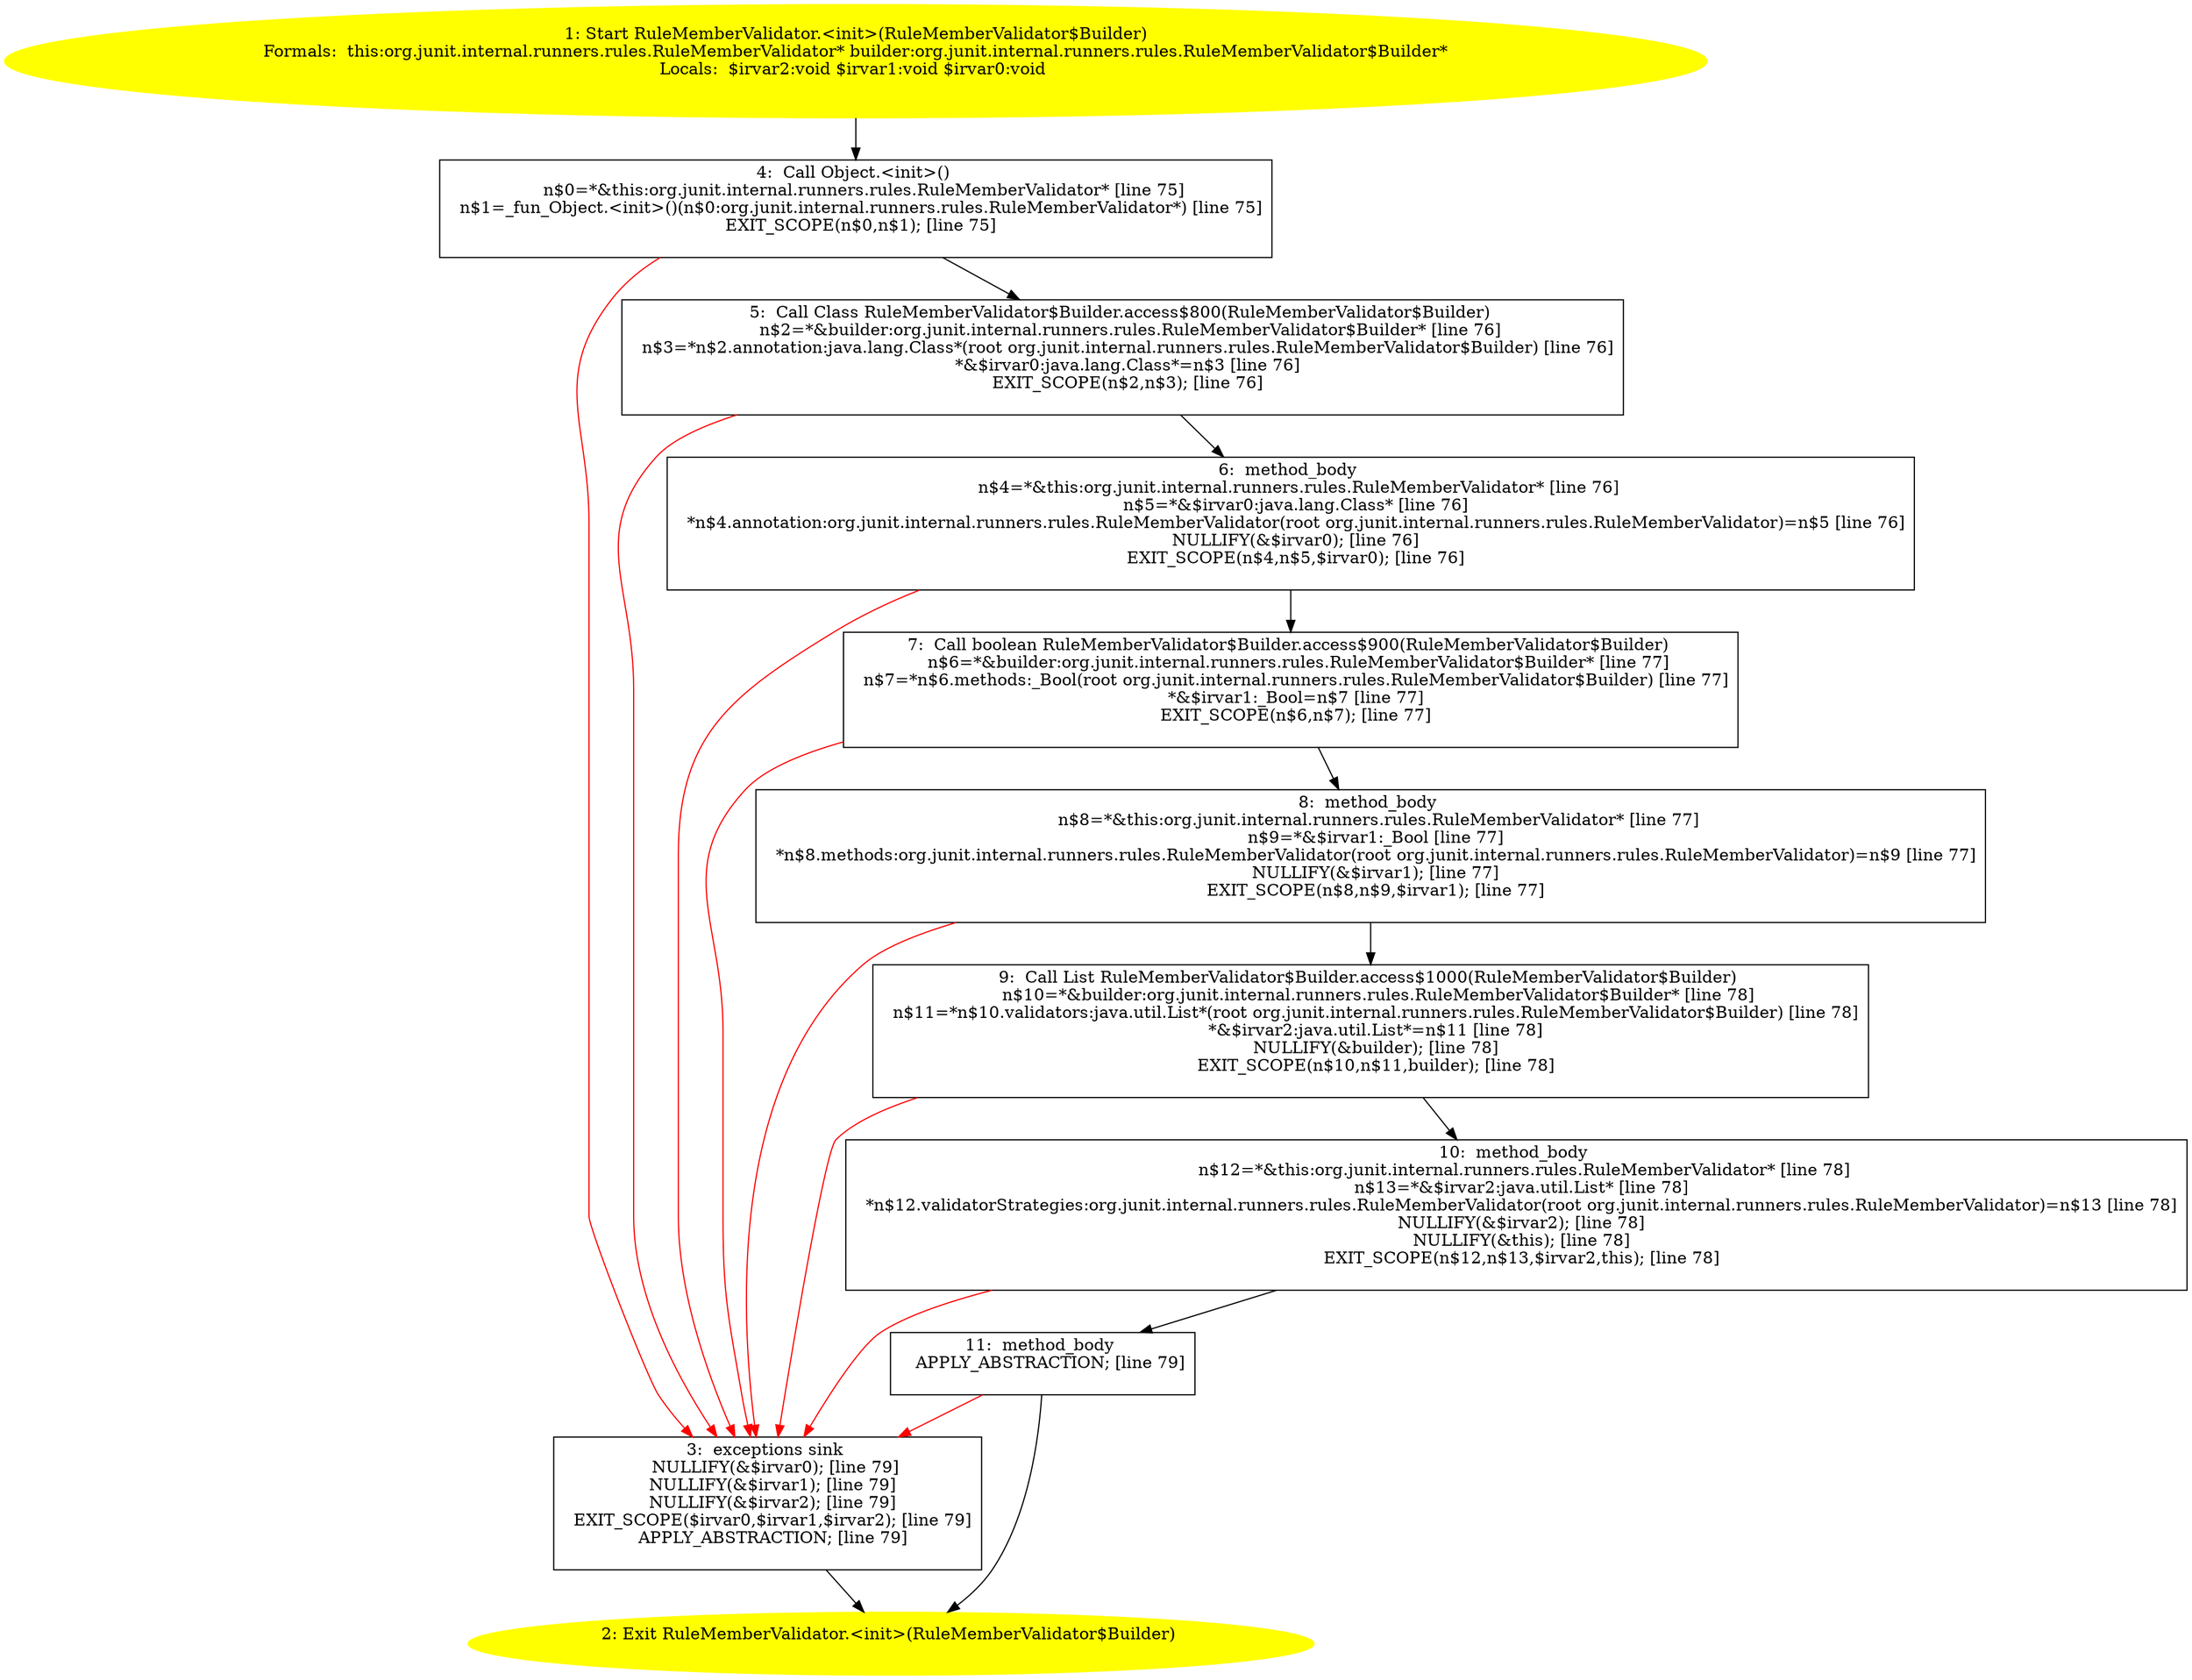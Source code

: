 /* @generated */
digraph cfg {
"org.junit.internal.runners.rules.RuleMemberValidator.<init>(org.junit.internal.runners.rules.RuleMem.d288c271710b4852e4ae92088e893c43_1" [label="1: Start RuleMemberValidator.<init>(RuleMemberValidator$Builder)\nFormals:  this:org.junit.internal.runners.rules.RuleMemberValidator* builder:org.junit.internal.runners.rules.RuleMemberValidator$Builder*\nLocals:  $irvar2:void $irvar1:void $irvar0:void \n  " color=yellow style=filled]
	

	 "org.junit.internal.runners.rules.RuleMemberValidator.<init>(org.junit.internal.runners.rules.RuleMem.d288c271710b4852e4ae92088e893c43_1" -> "org.junit.internal.runners.rules.RuleMemberValidator.<init>(org.junit.internal.runners.rules.RuleMem.d288c271710b4852e4ae92088e893c43_4" ;
"org.junit.internal.runners.rules.RuleMemberValidator.<init>(org.junit.internal.runners.rules.RuleMem.d288c271710b4852e4ae92088e893c43_2" [label="2: Exit RuleMemberValidator.<init>(RuleMemberValidator$Builder) \n  " color=yellow style=filled]
	

"org.junit.internal.runners.rules.RuleMemberValidator.<init>(org.junit.internal.runners.rules.RuleMem.d288c271710b4852e4ae92088e893c43_3" [label="3:  exceptions sink \n   NULLIFY(&$irvar0); [line 79]\n  NULLIFY(&$irvar1); [line 79]\n  NULLIFY(&$irvar2); [line 79]\n  EXIT_SCOPE($irvar0,$irvar1,$irvar2); [line 79]\n  APPLY_ABSTRACTION; [line 79]\n " shape="box"]
	

	 "org.junit.internal.runners.rules.RuleMemberValidator.<init>(org.junit.internal.runners.rules.RuleMem.d288c271710b4852e4ae92088e893c43_3" -> "org.junit.internal.runners.rules.RuleMemberValidator.<init>(org.junit.internal.runners.rules.RuleMem.d288c271710b4852e4ae92088e893c43_2" ;
"org.junit.internal.runners.rules.RuleMemberValidator.<init>(org.junit.internal.runners.rules.RuleMem.d288c271710b4852e4ae92088e893c43_4" [label="4:  Call Object.<init>() \n   n$0=*&this:org.junit.internal.runners.rules.RuleMemberValidator* [line 75]\n  n$1=_fun_Object.<init>()(n$0:org.junit.internal.runners.rules.RuleMemberValidator*) [line 75]\n  EXIT_SCOPE(n$0,n$1); [line 75]\n " shape="box"]
	

	 "org.junit.internal.runners.rules.RuleMemberValidator.<init>(org.junit.internal.runners.rules.RuleMem.d288c271710b4852e4ae92088e893c43_4" -> "org.junit.internal.runners.rules.RuleMemberValidator.<init>(org.junit.internal.runners.rules.RuleMem.d288c271710b4852e4ae92088e893c43_5" ;
	 "org.junit.internal.runners.rules.RuleMemberValidator.<init>(org.junit.internal.runners.rules.RuleMem.d288c271710b4852e4ae92088e893c43_4" -> "org.junit.internal.runners.rules.RuleMemberValidator.<init>(org.junit.internal.runners.rules.RuleMem.d288c271710b4852e4ae92088e893c43_3" [color="red" ];
"org.junit.internal.runners.rules.RuleMemberValidator.<init>(org.junit.internal.runners.rules.RuleMem.d288c271710b4852e4ae92088e893c43_5" [label="5:  Call Class RuleMemberValidator$Builder.access$800(RuleMemberValidator$Builder) \n   n$2=*&builder:org.junit.internal.runners.rules.RuleMemberValidator$Builder* [line 76]\n  n$3=*n$2.annotation:java.lang.Class*(root org.junit.internal.runners.rules.RuleMemberValidator$Builder) [line 76]\n  *&$irvar0:java.lang.Class*=n$3 [line 76]\n  EXIT_SCOPE(n$2,n$3); [line 76]\n " shape="box"]
	

	 "org.junit.internal.runners.rules.RuleMemberValidator.<init>(org.junit.internal.runners.rules.RuleMem.d288c271710b4852e4ae92088e893c43_5" -> "org.junit.internal.runners.rules.RuleMemberValidator.<init>(org.junit.internal.runners.rules.RuleMem.d288c271710b4852e4ae92088e893c43_6" ;
	 "org.junit.internal.runners.rules.RuleMemberValidator.<init>(org.junit.internal.runners.rules.RuleMem.d288c271710b4852e4ae92088e893c43_5" -> "org.junit.internal.runners.rules.RuleMemberValidator.<init>(org.junit.internal.runners.rules.RuleMem.d288c271710b4852e4ae92088e893c43_3" [color="red" ];
"org.junit.internal.runners.rules.RuleMemberValidator.<init>(org.junit.internal.runners.rules.RuleMem.d288c271710b4852e4ae92088e893c43_6" [label="6:  method_body \n   n$4=*&this:org.junit.internal.runners.rules.RuleMemberValidator* [line 76]\n  n$5=*&$irvar0:java.lang.Class* [line 76]\n  *n$4.annotation:org.junit.internal.runners.rules.RuleMemberValidator(root org.junit.internal.runners.rules.RuleMemberValidator)=n$5 [line 76]\n  NULLIFY(&$irvar0); [line 76]\n  EXIT_SCOPE(n$4,n$5,$irvar0); [line 76]\n " shape="box"]
	

	 "org.junit.internal.runners.rules.RuleMemberValidator.<init>(org.junit.internal.runners.rules.RuleMem.d288c271710b4852e4ae92088e893c43_6" -> "org.junit.internal.runners.rules.RuleMemberValidator.<init>(org.junit.internal.runners.rules.RuleMem.d288c271710b4852e4ae92088e893c43_7" ;
	 "org.junit.internal.runners.rules.RuleMemberValidator.<init>(org.junit.internal.runners.rules.RuleMem.d288c271710b4852e4ae92088e893c43_6" -> "org.junit.internal.runners.rules.RuleMemberValidator.<init>(org.junit.internal.runners.rules.RuleMem.d288c271710b4852e4ae92088e893c43_3" [color="red" ];
"org.junit.internal.runners.rules.RuleMemberValidator.<init>(org.junit.internal.runners.rules.RuleMem.d288c271710b4852e4ae92088e893c43_7" [label="7:  Call boolean RuleMemberValidator$Builder.access$900(RuleMemberValidator$Builder) \n   n$6=*&builder:org.junit.internal.runners.rules.RuleMemberValidator$Builder* [line 77]\n  n$7=*n$6.methods:_Bool(root org.junit.internal.runners.rules.RuleMemberValidator$Builder) [line 77]\n  *&$irvar1:_Bool=n$7 [line 77]\n  EXIT_SCOPE(n$6,n$7); [line 77]\n " shape="box"]
	

	 "org.junit.internal.runners.rules.RuleMemberValidator.<init>(org.junit.internal.runners.rules.RuleMem.d288c271710b4852e4ae92088e893c43_7" -> "org.junit.internal.runners.rules.RuleMemberValidator.<init>(org.junit.internal.runners.rules.RuleMem.d288c271710b4852e4ae92088e893c43_8" ;
	 "org.junit.internal.runners.rules.RuleMemberValidator.<init>(org.junit.internal.runners.rules.RuleMem.d288c271710b4852e4ae92088e893c43_7" -> "org.junit.internal.runners.rules.RuleMemberValidator.<init>(org.junit.internal.runners.rules.RuleMem.d288c271710b4852e4ae92088e893c43_3" [color="red" ];
"org.junit.internal.runners.rules.RuleMemberValidator.<init>(org.junit.internal.runners.rules.RuleMem.d288c271710b4852e4ae92088e893c43_8" [label="8:  method_body \n   n$8=*&this:org.junit.internal.runners.rules.RuleMemberValidator* [line 77]\n  n$9=*&$irvar1:_Bool [line 77]\n  *n$8.methods:org.junit.internal.runners.rules.RuleMemberValidator(root org.junit.internal.runners.rules.RuleMemberValidator)=n$9 [line 77]\n  NULLIFY(&$irvar1); [line 77]\n  EXIT_SCOPE(n$8,n$9,$irvar1); [line 77]\n " shape="box"]
	

	 "org.junit.internal.runners.rules.RuleMemberValidator.<init>(org.junit.internal.runners.rules.RuleMem.d288c271710b4852e4ae92088e893c43_8" -> "org.junit.internal.runners.rules.RuleMemberValidator.<init>(org.junit.internal.runners.rules.RuleMem.d288c271710b4852e4ae92088e893c43_9" ;
	 "org.junit.internal.runners.rules.RuleMemberValidator.<init>(org.junit.internal.runners.rules.RuleMem.d288c271710b4852e4ae92088e893c43_8" -> "org.junit.internal.runners.rules.RuleMemberValidator.<init>(org.junit.internal.runners.rules.RuleMem.d288c271710b4852e4ae92088e893c43_3" [color="red" ];
"org.junit.internal.runners.rules.RuleMemberValidator.<init>(org.junit.internal.runners.rules.RuleMem.d288c271710b4852e4ae92088e893c43_9" [label="9:  Call List RuleMemberValidator$Builder.access$1000(RuleMemberValidator$Builder) \n   n$10=*&builder:org.junit.internal.runners.rules.RuleMemberValidator$Builder* [line 78]\n  n$11=*n$10.validators:java.util.List*(root org.junit.internal.runners.rules.RuleMemberValidator$Builder) [line 78]\n  *&$irvar2:java.util.List*=n$11 [line 78]\n  NULLIFY(&builder); [line 78]\n  EXIT_SCOPE(n$10,n$11,builder); [line 78]\n " shape="box"]
	

	 "org.junit.internal.runners.rules.RuleMemberValidator.<init>(org.junit.internal.runners.rules.RuleMem.d288c271710b4852e4ae92088e893c43_9" -> "org.junit.internal.runners.rules.RuleMemberValidator.<init>(org.junit.internal.runners.rules.RuleMem.d288c271710b4852e4ae92088e893c43_10" ;
	 "org.junit.internal.runners.rules.RuleMemberValidator.<init>(org.junit.internal.runners.rules.RuleMem.d288c271710b4852e4ae92088e893c43_9" -> "org.junit.internal.runners.rules.RuleMemberValidator.<init>(org.junit.internal.runners.rules.RuleMem.d288c271710b4852e4ae92088e893c43_3" [color="red" ];
"org.junit.internal.runners.rules.RuleMemberValidator.<init>(org.junit.internal.runners.rules.RuleMem.d288c271710b4852e4ae92088e893c43_10" [label="10:  method_body \n   n$12=*&this:org.junit.internal.runners.rules.RuleMemberValidator* [line 78]\n  n$13=*&$irvar2:java.util.List* [line 78]\n  *n$12.validatorStrategies:org.junit.internal.runners.rules.RuleMemberValidator(root org.junit.internal.runners.rules.RuleMemberValidator)=n$13 [line 78]\n  NULLIFY(&$irvar2); [line 78]\n  NULLIFY(&this); [line 78]\n  EXIT_SCOPE(n$12,n$13,$irvar2,this); [line 78]\n " shape="box"]
	

	 "org.junit.internal.runners.rules.RuleMemberValidator.<init>(org.junit.internal.runners.rules.RuleMem.d288c271710b4852e4ae92088e893c43_10" -> "org.junit.internal.runners.rules.RuleMemberValidator.<init>(org.junit.internal.runners.rules.RuleMem.d288c271710b4852e4ae92088e893c43_11" ;
	 "org.junit.internal.runners.rules.RuleMemberValidator.<init>(org.junit.internal.runners.rules.RuleMem.d288c271710b4852e4ae92088e893c43_10" -> "org.junit.internal.runners.rules.RuleMemberValidator.<init>(org.junit.internal.runners.rules.RuleMem.d288c271710b4852e4ae92088e893c43_3" [color="red" ];
"org.junit.internal.runners.rules.RuleMemberValidator.<init>(org.junit.internal.runners.rules.RuleMem.d288c271710b4852e4ae92088e893c43_11" [label="11:  method_body \n   APPLY_ABSTRACTION; [line 79]\n " shape="box"]
	

	 "org.junit.internal.runners.rules.RuleMemberValidator.<init>(org.junit.internal.runners.rules.RuleMem.d288c271710b4852e4ae92088e893c43_11" -> "org.junit.internal.runners.rules.RuleMemberValidator.<init>(org.junit.internal.runners.rules.RuleMem.d288c271710b4852e4ae92088e893c43_2" ;
	 "org.junit.internal.runners.rules.RuleMemberValidator.<init>(org.junit.internal.runners.rules.RuleMem.d288c271710b4852e4ae92088e893c43_11" -> "org.junit.internal.runners.rules.RuleMemberValidator.<init>(org.junit.internal.runners.rules.RuleMem.d288c271710b4852e4ae92088e893c43_3" [color="red" ];
}
